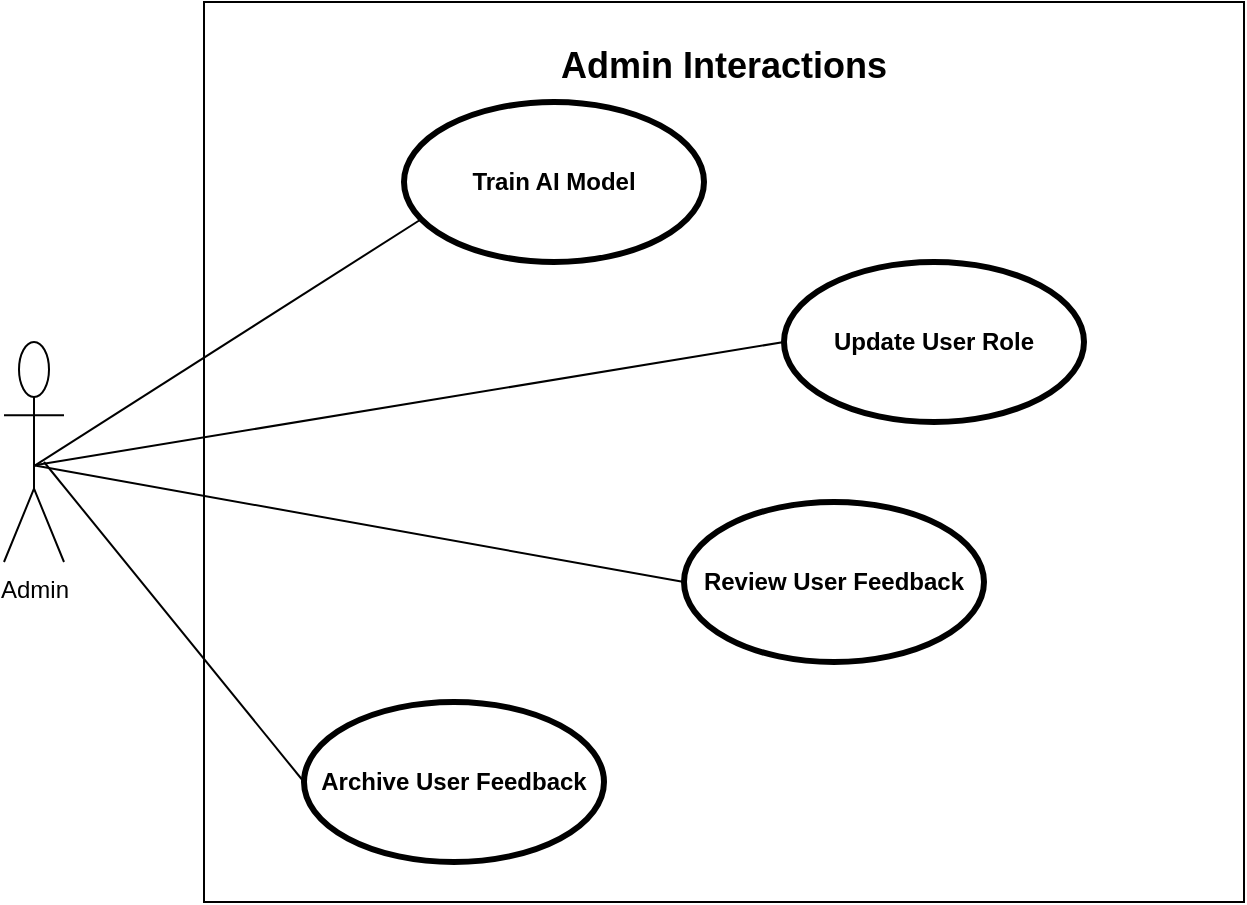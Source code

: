 <mxfile version="22.1.4" type="device">
  <diagram name="Page-1" id="929967ad-93f9-6ef4-fab6-5d389245f69c">
    <mxGraphModel dx="1434" dy="750" grid="1" gridSize="10" guides="1" tooltips="1" connect="1" arrows="1" fold="1" page="1" pageScale="1.5" pageWidth="1169" pageHeight="826" background="none" math="0" shadow="0">
      <root>
        <mxCell id="0" style=";html=1;" />
        <mxCell id="1" style=";html=1;" parent="0" />
        <mxCell id="5dSgrqDDMB5Ep6VUcv1c-1" value="&lt;h2&gt;Admin Interactions&lt;/h2&gt;" style="shape=rect;html=1;verticalAlign=top;fontStyle=1;whiteSpace=wrap;align=center;fillColor=none;" parent="1" vertex="1">
          <mxGeometry x="620" y="360" width="520" height="450" as="geometry" />
        </mxCell>
        <mxCell id="5dSgrqDDMB5Ep6VUcv1c-2" value="Admin" style="shape=umlActor;html=1;verticalLabelPosition=bottom;verticalAlign=top;align=center;" parent="1" vertex="1">
          <mxGeometry x="520" y="530" width="30" height="110" as="geometry" />
        </mxCell>
        <mxCell id="5dSgrqDDMB5Ep6VUcv1c-10" value="Train AI Model" style="shape=ellipse;html=1;strokeWidth=3;fontStyle=1;whiteSpace=wrap;align=center;perimeter=ellipsePerimeter;" parent="1" vertex="1">
          <mxGeometry x="720" y="410" width="150" height="80" as="geometry" />
        </mxCell>
        <mxCell id="5dSgrqDDMB5Ep6VUcv1c-11" value="Review User Feedback" style="shape=ellipse;html=1;strokeWidth=3;fontStyle=1;whiteSpace=wrap;align=center;perimeter=ellipsePerimeter;" parent="1" vertex="1">
          <mxGeometry x="860" y="610" width="150" height="80" as="geometry" />
        </mxCell>
        <mxCell id="5dSgrqDDMB5Ep6VUcv1c-16" value="" style="endArrow=none;html=1;rounded=0;exitX=0.493;exitY=0.56;exitDx=0;exitDy=0;exitPerimeter=0;entryX=0;entryY=0.5;entryDx=0;entryDy=0;" parent="1" source="5dSgrqDDMB5Ep6VUcv1c-2" target="5dSgrqDDMB5Ep6VUcv1c-11" edge="1">
          <mxGeometry width="50" height="50" relative="1" as="geometry">
            <mxPoint x="690" y="690" as="sourcePoint" />
            <mxPoint x="740" y="640" as="targetPoint" />
          </mxGeometry>
        </mxCell>
        <mxCell id="5dSgrqDDMB5Ep6VUcv1c-18" value="" style="endArrow=none;html=1;rounded=0;exitX=0.493;exitY=0.565;exitDx=0;exitDy=0;exitPerimeter=0;entryX=0.061;entryY=0.728;entryDx=0;entryDy=0;entryPerimeter=0;" parent="1" source="5dSgrqDDMB5Ep6VUcv1c-2" target="5dSgrqDDMB5Ep6VUcv1c-10" edge="1">
          <mxGeometry width="50" height="50" relative="1" as="geometry">
            <mxPoint x="720" y="610" as="sourcePoint" />
            <mxPoint x="770" y="560" as="targetPoint" />
          </mxGeometry>
        </mxCell>
        <mxCell id="rL5RrJsQduI0aN5QZQpE-3" value="Update User Role" style="shape=ellipse;html=1;strokeWidth=3;fontStyle=1;whiteSpace=wrap;align=center;perimeter=ellipsePerimeter;" parent="1" vertex="1">
          <mxGeometry x="910" y="490" width="150" height="80" as="geometry" />
        </mxCell>
        <mxCell id="rL5RrJsQduI0aN5QZQpE-5" value="" style="endArrow=none;html=1;rounded=0;exitX=0.511;exitY=0.56;exitDx=0;exitDy=0;exitPerimeter=0;entryX=0;entryY=0.5;entryDx=0;entryDy=0;" parent="1" source="5dSgrqDDMB5Ep6VUcv1c-2" target="rL5RrJsQduI0aN5QZQpE-3" edge="1">
          <mxGeometry width="50" height="50" relative="1" as="geometry">
            <mxPoint x="720" y="640" as="sourcePoint" />
            <mxPoint x="770" y="590" as="targetPoint" />
          </mxGeometry>
        </mxCell>
        <mxCell id="lewLW33ohNWdLyUxju3i-1" value="Archive User Feedback" style="shape=ellipse;html=1;strokeWidth=3;fontStyle=1;whiteSpace=wrap;align=center;perimeter=ellipsePerimeter;" parent="1" vertex="1">
          <mxGeometry x="670" y="710" width="150" height="80" as="geometry" />
        </mxCell>
        <mxCell id="lewLW33ohNWdLyUxju3i-2" value="" style="endArrow=none;html=1;rounded=0;entryX=0;entryY=0.5;entryDx=0;entryDy=0;" parent="1" target="lewLW33ohNWdLyUxju3i-1" edge="1">
          <mxGeometry width="50" height="50" relative="1" as="geometry">
            <mxPoint x="540" y="590" as="sourcePoint" />
            <mxPoint x="887" y="610" as="targetPoint" />
          </mxGeometry>
        </mxCell>
      </root>
    </mxGraphModel>
  </diagram>
</mxfile>
